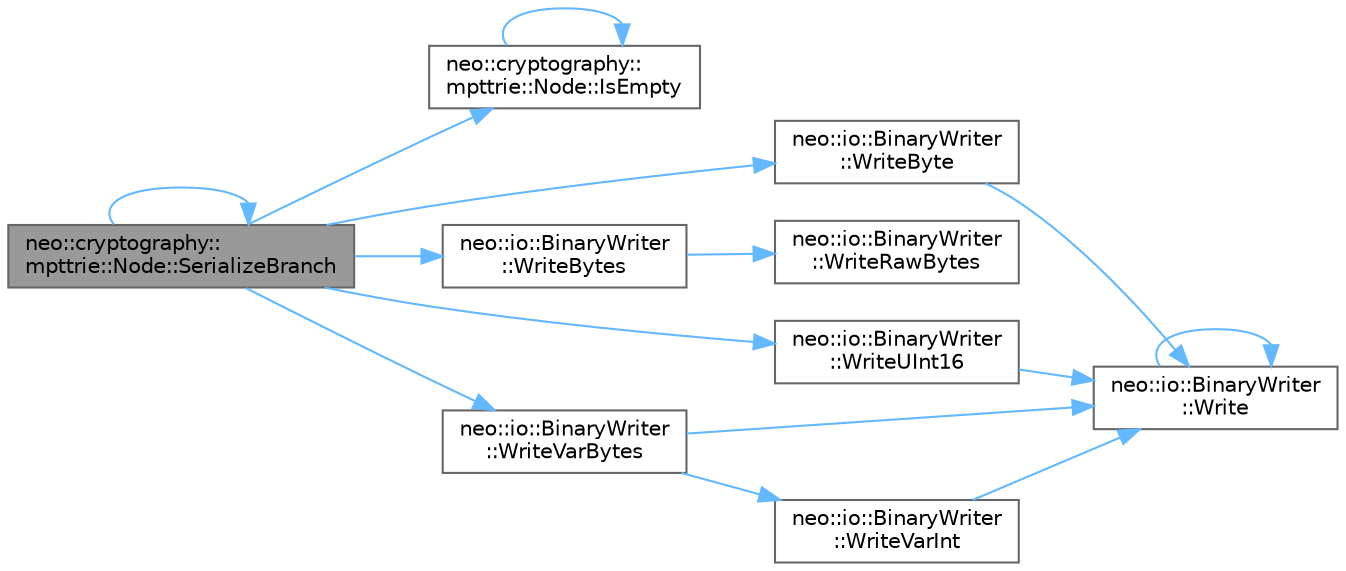 digraph "neo::cryptography::mpttrie::Node::SerializeBranch"
{
 // LATEX_PDF_SIZE
  bgcolor="transparent";
  edge [fontname=Helvetica,fontsize=10,labelfontname=Helvetica,labelfontsize=10];
  node [fontname=Helvetica,fontsize=10,shape=box,height=0.2,width=0.4];
  rankdir="LR";
  Node1 [id="Node000001",label="neo::cryptography::\lmpttrie::Node::SerializeBranch",height=0.2,width=0.4,color="gray40", fillcolor="grey60", style="filled", fontcolor="black",tooltip="Serializes branch node data."];
  Node1 -> Node2 [id="edge1_Node000001_Node000002",color="steelblue1",style="solid",tooltip=" "];
  Node2 [id="Node000002",label="neo::cryptography::\lmpttrie::Node::IsEmpty",height=0.2,width=0.4,color="grey40", fillcolor="white", style="filled",URL="$classneo_1_1cryptography_1_1mpttrie_1_1_node.html#aba9a659cb1bd05f9b1e268ddddc6d293",tooltip="Checks if this is an empty node."];
  Node2 -> Node2 [id="edge2_Node000002_Node000002",color="steelblue1",style="solid",tooltip=" "];
  Node1 -> Node1 [id="edge3_Node000001_Node000001",color="steelblue1",style="solid",tooltip=" "];
  Node1 -> Node3 [id="edge4_Node000001_Node000003",color="steelblue1",style="solid",tooltip=" "];
  Node3 [id="Node000003",label="neo::io::BinaryWriter\l::WriteByte",height=0.2,width=0.4,color="grey40", fillcolor="white", style="filled",URL="$classneo_1_1io_1_1_binary_writer.html#a5feea4151aba02bc0dc2fcf909f8aa5f",tooltip="Writes a byte to the stream (alias for Write(uint8_t))."];
  Node3 -> Node4 [id="edge5_Node000003_Node000004",color="steelblue1",style="solid",tooltip=" "];
  Node4 [id="Node000004",label="neo::io::BinaryWriter\l::Write",height=0.2,width=0.4,color="grey40", fillcolor="white", style="filled",URL="$classneo_1_1io_1_1_binary_writer.html#ac50767ade20a9099ba7e6b6ed684ef45",tooltip="Writes a boolean value to the stream."];
  Node4 -> Node4 [id="edge6_Node000004_Node000004",color="steelblue1",style="solid",tooltip=" "];
  Node1 -> Node5 [id="edge7_Node000001_Node000005",color="steelblue1",style="solid",tooltip=" "];
  Node5 [id="Node000005",label="neo::io::BinaryWriter\l::WriteBytes",height=0.2,width=0.4,color="grey40", fillcolor="white", style="filled",URL="$classneo_1_1io_1_1_binary_writer.html#ae3c1b07c69e845d462faa589bac759e3",tooltip="Writes raw bytes to the stream."];
  Node5 -> Node6 [id="edge8_Node000005_Node000006",color="steelblue1",style="solid",tooltip=" "];
  Node6 [id="Node000006",label="neo::io::BinaryWriter\l::WriteRawBytes",height=0.2,width=0.4,color="grey40", fillcolor="white", style="filled",URL="$classneo_1_1io_1_1_binary_writer.html#a4bc7c51a7a85bfff2189942cd831f840",tooltip="Helper method to write raw bytes to either stream or buffer."];
  Node1 -> Node7 [id="edge9_Node000001_Node000007",color="steelblue1",style="solid",tooltip=" "];
  Node7 [id="Node000007",label="neo::io::BinaryWriter\l::WriteUInt16",height=0.2,width=0.4,color="grey40", fillcolor="white", style="filled",URL="$classneo_1_1io_1_1_binary_writer.html#a735daf676067121925534593f7d4324c",tooltip="Writes a 16-bit unsigned integer to the stream (alias for Write(uint16_t))."];
  Node7 -> Node4 [id="edge10_Node000007_Node000004",color="steelblue1",style="solid",tooltip=" "];
  Node1 -> Node8 [id="edge11_Node000001_Node000008",color="steelblue1",style="solid",tooltip=" "];
  Node8 [id="Node000008",label="neo::io::BinaryWriter\l::WriteVarBytes",height=0.2,width=0.4,color="grey40", fillcolor="white", style="filled",URL="$classneo_1_1io_1_1_binary_writer.html#ace5e14a07bea5e53bc025433e531853d",tooltip="Writes a variable-length byte array to the stream."];
  Node8 -> Node4 [id="edge12_Node000008_Node000004",color="steelblue1",style="solid",tooltip=" "];
  Node8 -> Node9 [id="edge13_Node000008_Node000009",color="steelblue1",style="solid",tooltip=" "];
  Node9 [id="Node000009",label="neo::io::BinaryWriter\l::WriteVarInt",height=0.2,width=0.4,color="grey40", fillcolor="white", style="filled",URL="$classneo_1_1io_1_1_binary_writer.html#a39fc5781e0d7a018ac8a1d86fea0cd4e",tooltip="Writes a variable-length integer to the stream."];
  Node9 -> Node4 [id="edge14_Node000009_Node000004",color="steelblue1",style="solid",tooltip=" "];
}

